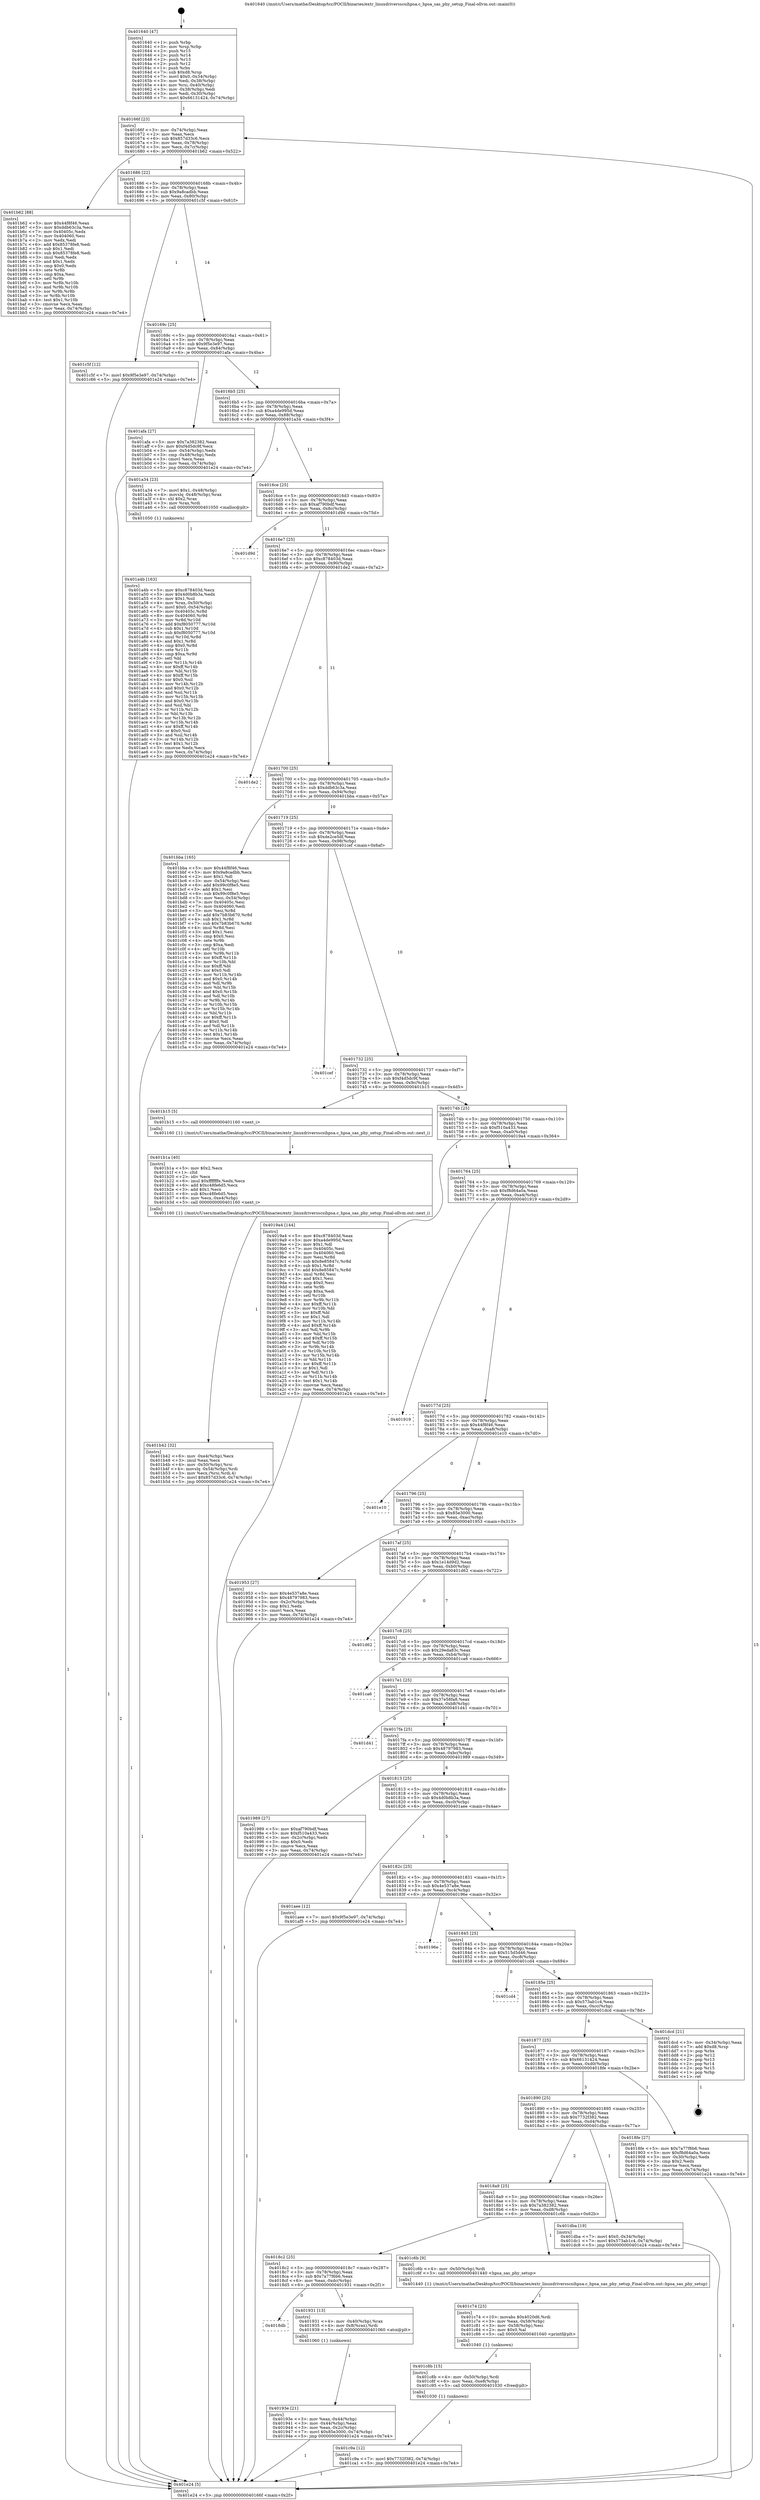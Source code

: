 digraph "0x401640" {
  label = "0x401640 (/mnt/c/Users/mathe/Desktop/tcc/POCII/binaries/extr_linuxdriversscsihpsa.c_hpsa_sas_phy_setup_Final-ollvm.out::main(0))"
  labelloc = "t"
  node[shape=record]

  Entry [label="",width=0.3,height=0.3,shape=circle,fillcolor=black,style=filled]
  "0x40166f" [label="{
     0x40166f [23]\l
     | [instrs]\l
     &nbsp;&nbsp;0x40166f \<+3\>: mov -0x74(%rbp),%eax\l
     &nbsp;&nbsp;0x401672 \<+2\>: mov %eax,%ecx\l
     &nbsp;&nbsp;0x401674 \<+6\>: sub $0x857d33c6,%ecx\l
     &nbsp;&nbsp;0x40167a \<+3\>: mov %eax,-0x78(%rbp)\l
     &nbsp;&nbsp;0x40167d \<+3\>: mov %ecx,-0x7c(%rbp)\l
     &nbsp;&nbsp;0x401680 \<+6\>: je 0000000000401b62 \<main+0x522\>\l
  }"]
  "0x401b62" [label="{
     0x401b62 [88]\l
     | [instrs]\l
     &nbsp;&nbsp;0x401b62 \<+5\>: mov $0x44f8f46,%eax\l
     &nbsp;&nbsp;0x401b67 \<+5\>: mov $0xddb63c3a,%ecx\l
     &nbsp;&nbsp;0x401b6c \<+7\>: mov 0x40405c,%edx\l
     &nbsp;&nbsp;0x401b73 \<+7\>: mov 0x404060,%esi\l
     &nbsp;&nbsp;0x401b7a \<+2\>: mov %edx,%edi\l
     &nbsp;&nbsp;0x401b7c \<+6\>: add $0x85378fe8,%edi\l
     &nbsp;&nbsp;0x401b82 \<+3\>: sub $0x1,%edi\l
     &nbsp;&nbsp;0x401b85 \<+6\>: sub $0x85378fe8,%edi\l
     &nbsp;&nbsp;0x401b8b \<+3\>: imul %edi,%edx\l
     &nbsp;&nbsp;0x401b8e \<+3\>: and $0x1,%edx\l
     &nbsp;&nbsp;0x401b91 \<+3\>: cmp $0x0,%edx\l
     &nbsp;&nbsp;0x401b94 \<+4\>: sete %r8b\l
     &nbsp;&nbsp;0x401b98 \<+3\>: cmp $0xa,%esi\l
     &nbsp;&nbsp;0x401b9b \<+4\>: setl %r9b\l
     &nbsp;&nbsp;0x401b9f \<+3\>: mov %r8b,%r10b\l
     &nbsp;&nbsp;0x401ba2 \<+3\>: and %r9b,%r10b\l
     &nbsp;&nbsp;0x401ba5 \<+3\>: xor %r9b,%r8b\l
     &nbsp;&nbsp;0x401ba8 \<+3\>: or %r8b,%r10b\l
     &nbsp;&nbsp;0x401bab \<+4\>: test $0x1,%r10b\l
     &nbsp;&nbsp;0x401baf \<+3\>: cmovne %ecx,%eax\l
     &nbsp;&nbsp;0x401bb2 \<+3\>: mov %eax,-0x74(%rbp)\l
     &nbsp;&nbsp;0x401bb5 \<+5\>: jmp 0000000000401e24 \<main+0x7e4\>\l
  }"]
  "0x401686" [label="{
     0x401686 [22]\l
     | [instrs]\l
     &nbsp;&nbsp;0x401686 \<+5\>: jmp 000000000040168b \<main+0x4b\>\l
     &nbsp;&nbsp;0x40168b \<+3\>: mov -0x78(%rbp),%eax\l
     &nbsp;&nbsp;0x40168e \<+5\>: sub $0x9a8cadbb,%eax\l
     &nbsp;&nbsp;0x401693 \<+3\>: mov %eax,-0x80(%rbp)\l
     &nbsp;&nbsp;0x401696 \<+6\>: je 0000000000401c5f \<main+0x61f\>\l
  }"]
  Exit [label="",width=0.3,height=0.3,shape=circle,fillcolor=black,style=filled,peripheries=2]
  "0x401c5f" [label="{
     0x401c5f [12]\l
     | [instrs]\l
     &nbsp;&nbsp;0x401c5f \<+7\>: movl $0x9f5e3e97,-0x74(%rbp)\l
     &nbsp;&nbsp;0x401c66 \<+5\>: jmp 0000000000401e24 \<main+0x7e4\>\l
  }"]
  "0x40169c" [label="{
     0x40169c [25]\l
     | [instrs]\l
     &nbsp;&nbsp;0x40169c \<+5\>: jmp 00000000004016a1 \<main+0x61\>\l
     &nbsp;&nbsp;0x4016a1 \<+3\>: mov -0x78(%rbp),%eax\l
     &nbsp;&nbsp;0x4016a4 \<+5\>: sub $0x9f5e3e97,%eax\l
     &nbsp;&nbsp;0x4016a9 \<+6\>: mov %eax,-0x84(%rbp)\l
     &nbsp;&nbsp;0x4016af \<+6\>: je 0000000000401afa \<main+0x4ba\>\l
  }"]
  "0x401c9a" [label="{
     0x401c9a [12]\l
     | [instrs]\l
     &nbsp;&nbsp;0x401c9a \<+7\>: movl $0x7732f382,-0x74(%rbp)\l
     &nbsp;&nbsp;0x401ca1 \<+5\>: jmp 0000000000401e24 \<main+0x7e4\>\l
  }"]
  "0x401afa" [label="{
     0x401afa [27]\l
     | [instrs]\l
     &nbsp;&nbsp;0x401afa \<+5\>: mov $0x7a382382,%eax\l
     &nbsp;&nbsp;0x401aff \<+5\>: mov $0xf4d5dc9f,%ecx\l
     &nbsp;&nbsp;0x401b04 \<+3\>: mov -0x54(%rbp),%edx\l
     &nbsp;&nbsp;0x401b07 \<+3\>: cmp -0x48(%rbp),%edx\l
     &nbsp;&nbsp;0x401b0a \<+3\>: cmovl %ecx,%eax\l
     &nbsp;&nbsp;0x401b0d \<+3\>: mov %eax,-0x74(%rbp)\l
     &nbsp;&nbsp;0x401b10 \<+5\>: jmp 0000000000401e24 \<main+0x7e4\>\l
  }"]
  "0x4016b5" [label="{
     0x4016b5 [25]\l
     | [instrs]\l
     &nbsp;&nbsp;0x4016b5 \<+5\>: jmp 00000000004016ba \<main+0x7a\>\l
     &nbsp;&nbsp;0x4016ba \<+3\>: mov -0x78(%rbp),%eax\l
     &nbsp;&nbsp;0x4016bd \<+5\>: sub $0xa4de995d,%eax\l
     &nbsp;&nbsp;0x4016c2 \<+6\>: mov %eax,-0x88(%rbp)\l
     &nbsp;&nbsp;0x4016c8 \<+6\>: je 0000000000401a34 \<main+0x3f4\>\l
  }"]
  "0x401c8b" [label="{
     0x401c8b [15]\l
     | [instrs]\l
     &nbsp;&nbsp;0x401c8b \<+4\>: mov -0x50(%rbp),%rdi\l
     &nbsp;&nbsp;0x401c8f \<+6\>: mov %eax,-0xe8(%rbp)\l
     &nbsp;&nbsp;0x401c95 \<+5\>: call 0000000000401030 \<free@plt\>\l
     | [calls]\l
     &nbsp;&nbsp;0x401030 \{1\} (unknown)\l
  }"]
  "0x401a34" [label="{
     0x401a34 [23]\l
     | [instrs]\l
     &nbsp;&nbsp;0x401a34 \<+7\>: movl $0x1,-0x48(%rbp)\l
     &nbsp;&nbsp;0x401a3b \<+4\>: movslq -0x48(%rbp),%rax\l
     &nbsp;&nbsp;0x401a3f \<+4\>: shl $0x2,%rax\l
     &nbsp;&nbsp;0x401a43 \<+3\>: mov %rax,%rdi\l
     &nbsp;&nbsp;0x401a46 \<+5\>: call 0000000000401050 \<malloc@plt\>\l
     | [calls]\l
     &nbsp;&nbsp;0x401050 \{1\} (unknown)\l
  }"]
  "0x4016ce" [label="{
     0x4016ce [25]\l
     | [instrs]\l
     &nbsp;&nbsp;0x4016ce \<+5\>: jmp 00000000004016d3 \<main+0x93\>\l
     &nbsp;&nbsp;0x4016d3 \<+3\>: mov -0x78(%rbp),%eax\l
     &nbsp;&nbsp;0x4016d6 \<+5\>: sub $0xaf790bdf,%eax\l
     &nbsp;&nbsp;0x4016db \<+6\>: mov %eax,-0x8c(%rbp)\l
     &nbsp;&nbsp;0x4016e1 \<+6\>: je 0000000000401d9d \<main+0x75d\>\l
  }"]
  "0x401c74" [label="{
     0x401c74 [23]\l
     | [instrs]\l
     &nbsp;&nbsp;0x401c74 \<+10\>: movabs $0x4020d6,%rdi\l
     &nbsp;&nbsp;0x401c7e \<+3\>: mov %eax,-0x58(%rbp)\l
     &nbsp;&nbsp;0x401c81 \<+3\>: mov -0x58(%rbp),%esi\l
     &nbsp;&nbsp;0x401c84 \<+2\>: mov $0x0,%al\l
     &nbsp;&nbsp;0x401c86 \<+5\>: call 0000000000401040 \<printf@plt\>\l
     | [calls]\l
     &nbsp;&nbsp;0x401040 \{1\} (unknown)\l
  }"]
  "0x401d9d" [label="{
     0x401d9d\l
  }", style=dashed]
  "0x4016e7" [label="{
     0x4016e7 [25]\l
     | [instrs]\l
     &nbsp;&nbsp;0x4016e7 \<+5\>: jmp 00000000004016ec \<main+0xac\>\l
     &nbsp;&nbsp;0x4016ec \<+3\>: mov -0x78(%rbp),%eax\l
     &nbsp;&nbsp;0x4016ef \<+5\>: sub $0xc878403d,%eax\l
     &nbsp;&nbsp;0x4016f4 \<+6\>: mov %eax,-0x90(%rbp)\l
     &nbsp;&nbsp;0x4016fa \<+6\>: je 0000000000401de2 \<main+0x7a2\>\l
  }"]
  "0x401b42" [label="{
     0x401b42 [32]\l
     | [instrs]\l
     &nbsp;&nbsp;0x401b42 \<+6\>: mov -0xe4(%rbp),%ecx\l
     &nbsp;&nbsp;0x401b48 \<+3\>: imul %eax,%ecx\l
     &nbsp;&nbsp;0x401b4b \<+4\>: mov -0x50(%rbp),%rsi\l
     &nbsp;&nbsp;0x401b4f \<+4\>: movslq -0x54(%rbp),%rdi\l
     &nbsp;&nbsp;0x401b53 \<+3\>: mov %ecx,(%rsi,%rdi,4)\l
     &nbsp;&nbsp;0x401b56 \<+7\>: movl $0x857d33c6,-0x74(%rbp)\l
     &nbsp;&nbsp;0x401b5d \<+5\>: jmp 0000000000401e24 \<main+0x7e4\>\l
  }"]
  "0x401de2" [label="{
     0x401de2\l
  }", style=dashed]
  "0x401700" [label="{
     0x401700 [25]\l
     | [instrs]\l
     &nbsp;&nbsp;0x401700 \<+5\>: jmp 0000000000401705 \<main+0xc5\>\l
     &nbsp;&nbsp;0x401705 \<+3\>: mov -0x78(%rbp),%eax\l
     &nbsp;&nbsp;0x401708 \<+5\>: sub $0xddb63c3a,%eax\l
     &nbsp;&nbsp;0x40170d \<+6\>: mov %eax,-0x94(%rbp)\l
     &nbsp;&nbsp;0x401713 \<+6\>: je 0000000000401bba \<main+0x57a\>\l
  }"]
  "0x401b1a" [label="{
     0x401b1a [40]\l
     | [instrs]\l
     &nbsp;&nbsp;0x401b1a \<+5\>: mov $0x2,%ecx\l
     &nbsp;&nbsp;0x401b1f \<+1\>: cltd\l
     &nbsp;&nbsp;0x401b20 \<+2\>: idiv %ecx\l
     &nbsp;&nbsp;0x401b22 \<+6\>: imul $0xfffffffe,%edx,%ecx\l
     &nbsp;&nbsp;0x401b28 \<+6\>: add $0xc48fe6d5,%ecx\l
     &nbsp;&nbsp;0x401b2e \<+3\>: add $0x1,%ecx\l
     &nbsp;&nbsp;0x401b31 \<+6\>: sub $0xc48fe6d5,%ecx\l
     &nbsp;&nbsp;0x401b37 \<+6\>: mov %ecx,-0xe4(%rbp)\l
     &nbsp;&nbsp;0x401b3d \<+5\>: call 0000000000401160 \<next_i\>\l
     | [calls]\l
     &nbsp;&nbsp;0x401160 \{1\} (/mnt/c/Users/mathe/Desktop/tcc/POCII/binaries/extr_linuxdriversscsihpsa.c_hpsa_sas_phy_setup_Final-ollvm.out::next_i)\l
  }"]
  "0x401bba" [label="{
     0x401bba [165]\l
     | [instrs]\l
     &nbsp;&nbsp;0x401bba \<+5\>: mov $0x44f8f46,%eax\l
     &nbsp;&nbsp;0x401bbf \<+5\>: mov $0x9a8cadbb,%ecx\l
     &nbsp;&nbsp;0x401bc4 \<+2\>: mov $0x1,%dl\l
     &nbsp;&nbsp;0x401bc6 \<+3\>: mov -0x54(%rbp),%esi\l
     &nbsp;&nbsp;0x401bc9 \<+6\>: add $0x99c0f8e5,%esi\l
     &nbsp;&nbsp;0x401bcf \<+3\>: add $0x1,%esi\l
     &nbsp;&nbsp;0x401bd2 \<+6\>: sub $0x99c0f8e5,%esi\l
     &nbsp;&nbsp;0x401bd8 \<+3\>: mov %esi,-0x54(%rbp)\l
     &nbsp;&nbsp;0x401bdb \<+7\>: mov 0x40405c,%esi\l
     &nbsp;&nbsp;0x401be2 \<+7\>: mov 0x404060,%edi\l
     &nbsp;&nbsp;0x401be9 \<+3\>: mov %esi,%r8d\l
     &nbsp;&nbsp;0x401bec \<+7\>: add $0x7b83b670,%r8d\l
     &nbsp;&nbsp;0x401bf3 \<+4\>: sub $0x1,%r8d\l
     &nbsp;&nbsp;0x401bf7 \<+7\>: sub $0x7b83b670,%r8d\l
     &nbsp;&nbsp;0x401bfe \<+4\>: imul %r8d,%esi\l
     &nbsp;&nbsp;0x401c02 \<+3\>: and $0x1,%esi\l
     &nbsp;&nbsp;0x401c05 \<+3\>: cmp $0x0,%esi\l
     &nbsp;&nbsp;0x401c08 \<+4\>: sete %r9b\l
     &nbsp;&nbsp;0x401c0c \<+3\>: cmp $0xa,%edi\l
     &nbsp;&nbsp;0x401c0f \<+4\>: setl %r10b\l
     &nbsp;&nbsp;0x401c13 \<+3\>: mov %r9b,%r11b\l
     &nbsp;&nbsp;0x401c16 \<+4\>: xor $0xff,%r11b\l
     &nbsp;&nbsp;0x401c1a \<+3\>: mov %r10b,%bl\l
     &nbsp;&nbsp;0x401c1d \<+3\>: xor $0xff,%bl\l
     &nbsp;&nbsp;0x401c20 \<+3\>: xor $0x0,%dl\l
     &nbsp;&nbsp;0x401c23 \<+3\>: mov %r11b,%r14b\l
     &nbsp;&nbsp;0x401c26 \<+4\>: and $0x0,%r14b\l
     &nbsp;&nbsp;0x401c2a \<+3\>: and %dl,%r9b\l
     &nbsp;&nbsp;0x401c2d \<+3\>: mov %bl,%r15b\l
     &nbsp;&nbsp;0x401c30 \<+4\>: and $0x0,%r15b\l
     &nbsp;&nbsp;0x401c34 \<+3\>: and %dl,%r10b\l
     &nbsp;&nbsp;0x401c37 \<+3\>: or %r9b,%r14b\l
     &nbsp;&nbsp;0x401c3a \<+3\>: or %r10b,%r15b\l
     &nbsp;&nbsp;0x401c3d \<+3\>: xor %r15b,%r14b\l
     &nbsp;&nbsp;0x401c40 \<+3\>: or %bl,%r11b\l
     &nbsp;&nbsp;0x401c43 \<+4\>: xor $0xff,%r11b\l
     &nbsp;&nbsp;0x401c47 \<+3\>: or $0x0,%dl\l
     &nbsp;&nbsp;0x401c4a \<+3\>: and %dl,%r11b\l
     &nbsp;&nbsp;0x401c4d \<+3\>: or %r11b,%r14b\l
     &nbsp;&nbsp;0x401c50 \<+4\>: test $0x1,%r14b\l
     &nbsp;&nbsp;0x401c54 \<+3\>: cmovne %ecx,%eax\l
     &nbsp;&nbsp;0x401c57 \<+3\>: mov %eax,-0x74(%rbp)\l
     &nbsp;&nbsp;0x401c5a \<+5\>: jmp 0000000000401e24 \<main+0x7e4\>\l
  }"]
  "0x401719" [label="{
     0x401719 [25]\l
     | [instrs]\l
     &nbsp;&nbsp;0x401719 \<+5\>: jmp 000000000040171e \<main+0xde\>\l
     &nbsp;&nbsp;0x40171e \<+3\>: mov -0x78(%rbp),%eax\l
     &nbsp;&nbsp;0x401721 \<+5\>: sub $0xde2ce5df,%eax\l
     &nbsp;&nbsp;0x401726 \<+6\>: mov %eax,-0x98(%rbp)\l
     &nbsp;&nbsp;0x40172c \<+6\>: je 0000000000401cef \<main+0x6af\>\l
  }"]
  "0x401a4b" [label="{
     0x401a4b [163]\l
     | [instrs]\l
     &nbsp;&nbsp;0x401a4b \<+5\>: mov $0xc878403d,%ecx\l
     &nbsp;&nbsp;0x401a50 \<+5\>: mov $0x4d0b8b3a,%edx\l
     &nbsp;&nbsp;0x401a55 \<+3\>: mov $0x1,%sil\l
     &nbsp;&nbsp;0x401a58 \<+4\>: mov %rax,-0x50(%rbp)\l
     &nbsp;&nbsp;0x401a5c \<+7\>: movl $0x0,-0x54(%rbp)\l
     &nbsp;&nbsp;0x401a63 \<+8\>: mov 0x40405c,%r8d\l
     &nbsp;&nbsp;0x401a6b \<+8\>: mov 0x404060,%r9d\l
     &nbsp;&nbsp;0x401a73 \<+3\>: mov %r8d,%r10d\l
     &nbsp;&nbsp;0x401a76 \<+7\>: add $0xf8050777,%r10d\l
     &nbsp;&nbsp;0x401a7d \<+4\>: sub $0x1,%r10d\l
     &nbsp;&nbsp;0x401a81 \<+7\>: sub $0xf8050777,%r10d\l
     &nbsp;&nbsp;0x401a88 \<+4\>: imul %r10d,%r8d\l
     &nbsp;&nbsp;0x401a8c \<+4\>: and $0x1,%r8d\l
     &nbsp;&nbsp;0x401a90 \<+4\>: cmp $0x0,%r8d\l
     &nbsp;&nbsp;0x401a94 \<+4\>: sete %r11b\l
     &nbsp;&nbsp;0x401a98 \<+4\>: cmp $0xa,%r9d\l
     &nbsp;&nbsp;0x401a9c \<+3\>: setl %bl\l
     &nbsp;&nbsp;0x401a9f \<+3\>: mov %r11b,%r14b\l
     &nbsp;&nbsp;0x401aa2 \<+4\>: xor $0xff,%r14b\l
     &nbsp;&nbsp;0x401aa6 \<+3\>: mov %bl,%r15b\l
     &nbsp;&nbsp;0x401aa9 \<+4\>: xor $0xff,%r15b\l
     &nbsp;&nbsp;0x401aad \<+4\>: xor $0x0,%sil\l
     &nbsp;&nbsp;0x401ab1 \<+3\>: mov %r14b,%r12b\l
     &nbsp;&nbsp;0x401ab4 \<+4\>: and $0x0,%r12b\l
     &nbsp;&nbsp;0x401ab8 \<+3\>: and %sil,%r11b\l
     &nbsp;&nbsp;0x401abb \<+3\>: mov %r15b,%r13b\l
     &nbsp;&nbsp;0x401abe \<+4\>: and $0x0,%r13b\l
     &nbsp;&nbsp;0x401ac2 \<+3\>: and %sil,%bl\l
     &nbsp;&nbsp;0x401ac5 \<+3\>: or %r11b,%r12b\l
     &nbsp;&nbsp;0x401ac8 \<+3\>: or %bl,%r13b\l
     &nbsp;&nbsp;0x401acb \<+3\>: xor %r13b,%r12b\l
     &nbsp;&nbsp;0x401ace \<+3\>: or %r15b,%r14b\l
     &nbsp;&nbsp;0x401ad1 \<+4\>: xor $0xff,%r14b\l
     &nbsp;&nbsp;0x401ad5 \<+4\>: or $0x0,%sil\l
     &nbsp;&nbsp;0x401ad9 \<+3\>: and %sil,%r14b\l
     &nbsp;&nbsp;0x401adc \<+3\>: or %r14b,%r12b\l
     &nbsp;&nbsp;0x401adf \<+4\>: test $0x1,%r12b\l
     &nbsp;&nbsp;0x401ae3 \<+3\>: cmovne %edx,%ecx\l
     &nbsp;&nbsp;0x401ae6 \<+3\>: mov %ecx,-0x74(%rbp)\l
     &nbsp;&nbsp;0x401ae9 \<+5\>: jmp 0000000000401e24 \<main+0x7e4\>\l
  }"]
  "0x401cef" [label="{
     0x401cef\l
  }", style=dashed]
  "0x401732" [label="{
     0x401732 [25]\l
     | [instrs]\l
     &nbsp;&nbsp;0x401732 \<+5\>: jmp 0000000000401737 \<main+0xf7\>\l
     &nbsp;&nbsp;0x401737 \<+3\>: mov -0x78(%rbp),%eax\l
     &nbsp;&nbsp;0x40173a \<+5\>: sub $0xf4d5dc9f,%eax\l
     &nbsp;&nbsp;0x40173f \<+6\>: mov %eax,-0x9c(%rbp)\l
     &nbsp;&nbsp;0x401745 \<+6\>: je 0000000000401b15 \<main+0x4d5\>\l
  }"]
  "0x40193e" [label="{
     0x40193e [21]\l
     | [instrs]\l
     &nbsp;&nbsp;0x40193e \<+3\>: mov %eax,-0x44(%rbp)\l
     &nbsp;&nbsp;0x401941 \<+3\>: mov -0x44(%rbp),%eax\l
     &nbsp;&nbsp;0x401944 \<+3\>: mov %eax,-0x2c(%rbp)\l
     &nbsp;&nbsp;0x401947 \<+7\>: movl $0x85e3000,-0x74(%rbp)\l
     &nbsp;&nbsp;0x40194e \<+5\>: jmp 0000000000401e24 \<main+0x7e4\>\l
  }"]
  "0x401b15" [label="{
     0x401b15 [5]\l
     | [instrs]\l
     &nbsp;&nbsp;0x401b15 \<+5\>: call 0000000000401160 \<next_i\>\l
     | [calls]\l
     &nbsp;&nbsp;0x401160 \{1\} (/mnt/c/Users/mathe/Desktop/tcc/POCII/binaries/extr_linuxdriversscsihpsa.c_hpsa_sas_phy_setup_Final-ollvm.out::next_i)\l
  }"]
  "0x40174b" [label="{
     0x40174b [25]\l
     | [instrs]\l
     &nbsp;&nbsp;0x40174b \<+5\>: jmp 0000000000401750 \<main+0x110\>\l
     &nbsp;&nbsp;0x401750 \<+3\>: mov -0x78(%rbp),%eax\l
     &nbsp;&nbsp;0x401753 \<+5\>: sub $0xf510a433,%eax\l
     &nbsp;&nbsp;0x401758 \<+6\>: mov %eax,-0xa0(%rbp)\l
     &nbsp;&nbsp;0x40175e \<+6\>: je 00000000004019a4 \<main+0x364\>\l
  }"]
  "0x4018db" [label="{
     0x4018db\l
  }", style=dashed]
  "0x4019a4" [label="{
     0x4019a4 [144]\l
     | [instrs]\l
     &nbsp;&nbsp;0x4019a4 \<+5\>: mov $0xc878403d,%eax\l
     &nbsp;&nbsp;0x4019a9 \<+5\>: mov $0xa4de995d,%ecx\l
     &nbsp;&nbsp;0x4019ae \<+2\>: mov $0x1,%dl\l
     &nbsp;&nbsp;0x4019b0 \<+7\>: mov 0x40405c,%esi\l
     &nbsp;&nbsp;0x4019b7 \<+7\>: mov 0x404060,%edi\l
     &nbsp;&nbsp;0x4019be \<+3\>: mov %esi,%r8d\l
     &nbsp;&nbsp;0x4019c1 \<+7\>: sub $0x8e85847c,%r8d\l
     &nbsp;&nbsp;0x4019c8 \<+4\>: sub $0x1,%r8d\l
     &nbsp;&nbsp;0x4019cc \<+7\>: add $0x8e85847c,%r8d\l
     &nbsp;&nbsp;0x4019d3 \<+4\>: imul %r8d,%esi\l
     &nbsp;&nbsp;0x4019d7 \<+3\>: and $0x1,%esi\l
     &nbsp;&nbsp;0x4019da \<+3\>: cmp $0x0,%esi\l
     &nbsp;&nbsp;0x4019dd \<+4\>: sete %r9b\l
     &nbsp;&nbsp;0x4019e1 \<+3\>: cmp $0xa,%edi\l
     &nbsp;&nbsp;0x4019e4 \<+4\>: setl %r10b\l
     &nbsp;&nbsp;0x4019e8 \<+3\>: mov %r9b,%r11b\l
     &nbsp;&nbsp;0x4019eb \<+4\>: xor $0xff,%r11b\l
     &nbsp;&nbsp;0x4019ef \<+3\>: mov %r10b,%bl\l
     &nbsp;&nbsp;0x4019f2 \<+3\>: xor $0xff,%bl\l
     &nbsp;&nbsp;0x4019f5 \<+3\>: xor $0x1,%dl\l
     &nbsp;&nbsp;0x4019f8 \<+3\>: mov %r11b,%r14b\l
     &nbsp;&nbsp;0x4019fb \<+4\>: and $0xff,%r14b\l
     &nbsp;&nbsp;0x4019ff \<+3\>: and %dl,%r9b\l
     &nbsp;&nbsp;0x401a02 \<+3\>: mov %bl,%r15b\l
     &nbsp;&nbsp;0x401a05 \<+4\>: and $0xff,%r15b\l
     &nbsp;&nbsp;0x401a09 \<+3\>: and %dl,%r10b\l
     &nbsp;&nbsp;0x401a0c \<+3\>: or %r9b,%r14b\l
     &nbsp;&nbsp;0x401a0f \<+3\>: or %r10b,%r15b\l
     &nbsp;&nbsp;0x401a12 \<+3\>: xor %r15b,%r14b\l
     &nbsp;&nbsp;0x401a15 \<+3\>: or %bl,%r11b\l
     &nbsp;&nbsp;0x401a18 \<+4\>: xor $0xff,%r11b\l
     &nbsp;&nbsp;0x401a1c \<+3\>: or $0x1,%dl\l
     &nbsp;&nbsp;0x401a1f \<+3\>: and %dl,%r11b\l
     &nbsp;&nbsp;0x401a22 \<+3\>: or %r11b,%r14b\l
     &nbsp;&nbsp;0x401a25 \<+4\>: test $0x1,%r14b\l
     &nbsp;&nbsp;0x401a29 \<+3\>: cmovne %ecx,%eax\l
     &nbsp;&nbsp;0x401a2c \<+3\>: mov %eax,-0x74(%rbp)\l
     &nbsp;&nbsp;0x401a2f \<+5\>: jmp 0000000000401e24 \<main+0x7e4\>\l
  }"]
  "0x401764" [label="{
     0x401764 [25]\l
     | [instrs]\l
     &nbsp;&nbsp;0x401764 \<+5\>: jmp 0000000000401769 \<main+0x129\>\l
     &nbsp;&nbsp;0x401769 \<+3\>: mov -0x78(%rbp),%eax\l
     &nbsp;&nbsp;0x40176c \<+5\>: sub $0xf8d64a0a,%eax\l
     &nbsp;&nbsp;0x401771 \<+6\>: mov %eax,-0xa4(%rbp)\l
     &nbsp;&nbsp;0x401777 \<+6\>: je 0000000000401919 \<main+0x2d9\>\l
  }"]
  "0x401931" [label="{
     0x401931 [13]\l
     | [instrs]\l
     &nbsp;&nbsp;0x401931 \<+4\>: mov -0x40(%rbp),%rax\l
     &nbsp;&nbsp;0x401935 \<+4\>: mov 0x8(%rax),%rdi\l
     &nbsp;&nbsp;0x401939 \<+5\>: call 0000000000401060 \<atoi@plt\>\l
     | [calls]\l
     &nbsp;&nbsp;0x401060 \{1\} (unknown)\l
  }"]
  "0x401919" [label="{
     0x401919\l
  }", style=dashed]
  "0x40177d" [label="{
     0x40177d [25]\l
     | [instrs]\l
     &nbsp;&nbsp;0x40177d \<+5\>: jmp 0000000000401782 \<main+0x142\>\l
     &nbsp;&nbsp;0x401782 \<+3\>: mov -0x78(%rbp),%eax\l
     &nbsp;&nbsp;0x401785 \<+5\>: sub $0x44f8f46,%eax\l
     &nbsp;&nbsp;0x40178a \<+6\>: mov %eax,-0xa8(%rbp)\l
     &nbsp;&nbsp;0x401790 \<+6\>: je 0000000000401e10 \<main+0x7d0\>\l
  }"]
  "0x4018c2" [label="{
     0x4018c2 [25]\l
     | [instrs]\l
     &nbsp;&nbsp;0x4018c2 \<+5\>: jmp 00000000004018c7 \<main+0x287\>\l
     &nbsp;&nbsp;0x4018c7 \<+3\>: mov -0x78(%rbp),%eax\l
     &nbsp;&nbsp;0x4018ca \<+5\>: sub $0x7a77f6b6,%eax\l
     &nbsp;&nbsp;0x4018cf \<+6\>: mov %eax,-0xdc(%rbp)\l
     &nbsp;&nbsp;0x4018d5 \<+6\>: je 0000000000401931 \<main+0x2f1\>\l
  }"]
  "0x401e10" [label="{
     0x401e10\l
  }", style=dashed]
  "0x401796" [label="{
     0x401796 [25]\l
     | [instrs]\l
     &nbsp;&nbsp;0x401796 \<+5\>: jmp 000000000040179b \<main+0x15b\>\l
     &nbsp;&nbsp;0x40179b \<+3\>: mov -0x78(%rbp),%eax\l
     &nbsp;&nbsp;0x40179e \<+5\>: sub $0x85e3000,%eax\l
     &nbsp;&nbsp;0x4017a3 \<+6\>: mov %eax,-0xac(%rbp)\l
     &nbsp;&nbsp;0x4017a9 \<+6\>: je 0000000000401953 \<main+0x313\>\l
  }"]
  "0x401c6b" [label="{
     0x401c6b [9]\l
     | [instrs]\l
     &nbsp;&nbsp;0x401c6b \<+4\>: mov -0x50(%rbp),%rdi\l
     &nbsp;&nbsp;0x401c6f \<+5\>: call 0000000000401440 \<hpsa_sas_phy_setup\>\l
     | [calls]\l
     &nbsp;&nbsp;0x401440 \{1\} (/mnt/c/Users/mathe/Desktop/tcc/POCII/binaries/extr_linuxdriversscsihpsa.c_hpsa_sas_phy_setup_Final-ollvm.out::hpsa_sas_phy_setup)\l
  }"]
  "0x401953" [label="{
     0x401953 [27]\l
     | [instrs]\l
     &nbsp;&nbsp;0x401953 \<+5\>: mov $0x4e537a8e,%eax\l
     &nbsp;&nbsp;0x401958 \<+5\>: mov $0x48797983,%ecx\l
     &nbsp;&nbsp;0x40195d \<+3\>: mov -0x2c(%rbp),%edx\l
     &nbsp;&nbsp;0x401960 \<+3\>: cmp $0x1,%edx\l
     &nbsp;&nbsp;0x401963 \<+3\>: cmovl %ecx,%eax\l
     &nbsp;&nbsp;0x401966 \<+3\>: mov %eax,-0x74(%rbp)\l
     &nbsp;&nbsp;0x401969 \<+5\>: jmp 0000000000401e24 \<main+0x7e4\>\l
  }"]
  "0x4017af" [label="{
     0x4017af [25]\l
     | [instrs]\l
     &nbsp;&nbsp;0x4017af \<+5\>: jmp 00000000004017b4 \<main+0x174\>\l
     &nbsp;&nbsp;0x4017b4 \<+3\>: mov -0x78(%rbp),%eax\l
     &nbsp;&nbsp;0x4017b7 \<+5\>: sub $0x1e14d9d2,%eax\l
     &nbsp;&nbsp;0x4017bc \<+6\>: mov %eax,-0xb0(%rbp)\l
     &nbsp;&nbsp;0x4017c2 \<+6\>: je 0000000000401d62 \<main+0x722\>\l
  }"]
  "0x4018a9" [label="{
     0x4018a9 [25]\l
     | [instrs]\l
     &nbsp;&nbsp;0x4018a9 \<+5\>: jmp 00000000004018ae \<main+0x26e\>\l
     &nbsp;&nbsp;0x4018ae \<+3\>: mov -0x78(%rbp),%eax\l
     &nbsp;&nbsp;0x4018b1 \<+5\>: sub $0x7a382382,%eax\l
     &nbsp;&nbsp;0x4018b6 \<+6\>: mov %eax,-0xd8(%rbp)\l
     &nbsp;&nbsp;0x4018bc \<+6\>: je 0000000000401c6b \<main+0x62b\>\l
  }"]
  "0x401d62" [label="{
     0x401d62\l
  }", style=dashed]
  "0x4017c8" [label="{
     0x4017c8 [25]\l
     | [instrs]\l
     &nbsp;&nbsp;0x4017c8 \<+5\>: jmp 00000000004017cd \<main+0x18d\>\l
     &nbsp;&nbsp;0x4017cd \<+3\>: mov -0x78(%rbp),%eax\l
     &nbsp;&nbsp;0x4017d0 \<+5\>: sub $0x29eda83c,%eax\l
     &nbsp;&nbsp;0x4017d5 \<+6\>: mov %eax,-0xb4(%rbp)\l
     &nbsp;&nbsp;0x4017db \<+6\>: je 0000000000401ca6 \<main+0x666\>\l
  }"]
  "0x401dba" [label="{
     0x401dba [19]\l
     | [instrs]\l
     &nbsp;&nbsp;0x401dba \<+7\>: movl $0x0,-0x34(%rbp)\l
     &nbsp;&nbsp;0x401dc1 \<+7\>: movl $0x573ab1c4,-0x74(%rbp)\l
     &nbsp;&nbsp;0x401dc8 \<+5\>: jmp 0000000000401e24 \<main+0x7e4\>\l
  }"]
  "0x401ca6" [label="{
     0x401ca6\l
  }", style=dashed]
  "0x4017e1" [label="{
     0x4017e1 [25]\l
     | [instrs]\l
     &nbsp;&nbsp;0x4017e1 \<+5\>: jmp 00000000004017e6 \<main+0x1a6\>\l
     &nbsp;&nbsp;0x4017e6 \<+3\>: mov -0x78(%rbp),%eax\l
     &nbsp;&nbsp;0x4017e9 \<+5\>: sub $0x37e58fa8,%eax\l
     &nbsp;&nbsp;0x4017ee \<+6\>: mov %eax,-0xb8(%rbp)\l
     &nbsp;&nbsp;0x4017f4 \<+6\>: je 0000000000401d41 \<main+0x701\>\l
  }"]
  "0x401640" [label="{
     0x401640 [47]\l
     | [instrs]\l
     &nbsp;&nbsp;0x401640 \<+1\>: push %rbp\l
     &nbsp;&nbsp;0x401641 \<+3\>: mov %rsp,%rbp\l
     &nbsp;&nbsp;0x401644 \<+2\>: push %r15\l
     &nbsp;&nbsp;0x401646 \<+2\>: push %r14\l
     &nbsp;&nbsp;0x401648 \<+2\>: push %r13\l
     &nbsp;&nbsp;0x40164a \<+2\>: push %r12\l
     &nbsp;&nbsp;0x40164c \<+1\>: push %rbx\l
     &nbsp;&nbsp;0x40164d \<+7\>: sub $0xd8,%rsp\l
     &nbsp;&nbsp;0x401654 \<+7\>: movl $0x0,-0x34(%rbp)\l
     &nbsp;&nbsp;0x40165b \<+3\>: mov %edi,-0x38(%rbp)\l
     &nbsp;&nbsp;0x40165e \<+4\>: mov %rsi,-0x40(%rbp)\l
     &nbsp;&nbsp;0x401662 \<+3\>: mov -0x38(%rbp),%edi\l
     &nbsp;&nbsp;0x401665 \<+3\>: mov %edi,-0x30(%rbp)\l
     &nbsp;&nbsp;0x401668 \<+7\>: movl $0x66131424,-0x74(%rbp)\l
  }"]
  "0x401d41" [label="{
     0x401d41\l
  }", style=dashed]
  "0x4017fa" [label="{
     0x4017fa [25]\l
     | [instrs]\l
     &nbsp;&nbsp;0x4017fa \<+5\>: jmp 00000000004017ff \<main+0x1bf\>\l
     &nbsp;&nbsp;0x4017ff \<+3\>: mov -0x78(%rbp),%eax\l
     &nbsp;&nbsp;0x401802 \<+5\>: sub $0x48797983,%eax\l
     &nbsp;&nbsp;0x401807 \<+6\>: mov %eax,-0xbc(%rbp)\l
     &nbsp;&nbsp;0x40180d \<+6\>: je 0000000000401989 \<main+0x349\>\l
  }"]
  "0x401e24" [label="{
     0x401e24 [5]\l
     | [instrs]\l
     &nbsp;&nbsp;0x401e24 \<+5\>: jmp 000000000040166f \<main+0x2f\>\l
  }"]
  "0x401989" [label="{
     0x401989 [27]\l
     | [instrs]\l
     &nbsp;&nbsp;0x401989 \<+5\>: mov $0xaf790bdf,%eax\l
     &nbsp;&nbsp;0x40198e \<+5\>: mov $0xf510a433,%ecx\l
     &nbsp;&nbsp;0x401993 \<+3\>: mov -0x2c(%rbp),%edx\l
     &nbsp;&nbsp;0x401996 \<+3\>: cmp $0x0,%edx\l
     &nbsp;&nbsp;0x401999 \<+3\>: cmove %ecx,%eax\l
     &nbsp;&nbsp;0x40199c \<+3\>: mov %eax,-0x74(%rbp)\l
     &nbsp;&nbsp;0x40199f \<+5\>: jmp 0000000000401e24 \<main+0x7e4\>\l
  }"]
  "0x401813" [label="{
     0x401813 [25]\l
     | [instrs]\l
     &nbsp;&nbsp;0x401813 \<+5\>: jmp 0000000000401818 \<main+0x1d8\>\l
     &nbsp;&nbsp;0x401818 \<+3\>: mov -0x78(%rbp),%eax\l
     &nbsp;&nbsp;0x40181b \<+5\>: sub $0x4d0b8b3a,%eax\l
     &nbsp;&nbsp;0x401820 \<+6\>: mov %eax,-0xc0(%rbp)\l
     &nbsp;&nbsp;0x401826 \<+6\>: je 0000000000401aee \<main+0x4ae\>\l
  }"]
  "0x401890" [label="{
     0x401890 [25]\l
     | [instrs]\l
     &nbsp;&nbsp;0x401890 \<+5\>: jmp 0000000000401895 \<main+0x255\>\l
     &nbsp;&nbsp;0x401895 \<+3\>: mov -0x78(%rbp),%eax\l
     &nbsp;&nbsp;0x401898 \<+5\>: sub $0x7732f382,%eax\l
     &nbsp;&nbsp;0x40189d \<+6\>: mov %eax,-0xd4(%rbp)\l
     &nbsp;&nbsp;0x4018a3 \<+6\>: je 0000000000401dba \<main+0x77a\>\l
  }"]
  "0x401aee" [label="{
     0x401aee [12]\l
     | [instrs]\l
     &nbsp;&nbsp;0x401aee \<+7\>: movl $0x9f5e3e97,-0x74(%rbp)\l
     &nbsp;&nbsp;0x401af5 \<+5\>: jmp 0000000000401e24 \<main+0x7e4\>\l
  }"]
  "0x40182c" [label="{
     0x40182c [25]\l
     | [instrs]\l
     &nbsp;&nbsp;0x40182c \<+5\>: jmp 0000000000401831 \<main+0x1f1\>\l
     &nbsp;&nbsp;0x401831 \<+3\>: mov -0x78(%rbp),%eax\l
     &nbsp;&nbsp;0x401834 \<+5\>: sub $0x4e537a8e,%eax\l
     &nbsp;&nbsp;0x401839 \<+6\>: mov %eax,-0xc4(%rbp)\l
     &nbsp;&nbsp;0x40183f \<+6\>: je 000000000040196e \<main+0x32e\>\l
  }"]
  "0x4018fe" [label="{
     0x4018fe [27]\l
     | [instrs]\l
     &nbsp;&nbsp;0x4018fe \<+5\>: mov $0x7a77f6b6,%eax\l
     &nbsp;&nbsp;0x401903 \<+5\>: mov $0xf8d64a0a,%ecx\l
     &nbsp;&nbsp;0x401908 \<+3\>: mov -0x30(%rbp),%edx\l
     &nbsp;&nbsp;0x40190b \<+3\>: cmp $0x2,%edx\l
     &nbsp;&nbsp;0x40190e \<+3\>: cmovne %ecx,%eax\l
     &nbsp;&nbsp;0x401911 \<+3\>: mov %eax,-0x74(%rbp)\l
     &nbsp;&nbsp;0x401914 \<+5\>: jmp 0000000000401e24 \<main+0x7e4\>\l
  }"]
  "0x40196e" [label="{
     0x40196e\l
  }", style=dashed]
  "0x401845" [label="{
     0x401845 [25]\l
     | [instrs]\l
     &nbsp;&nbsp;0x401845 \<+5\>: jmp 000000000040184a \<main+0x20a\>\l
     &nbsp;&nbsp;0x40184a \<+3\>: mov -0x78(%rbp),%eax\l
     &nbsp;&nbsp;0x40184d \<+5\>: sub $0x515d5d46,%eax\l
     &nbsp;&nbsp;0x401852 \<+6\>: mov %eax,-0xc8(%rbp)\l
     &nbsp;&nbsp;0x401858 \<+6\>: je 0000000000401cd4 \<main+0x694\>\l
  }"]
  "0x401877" [label="{
     0x401877 [25]\l
     | [instrs]\l
     &nbsp;&nbsp;0x401877 \<+5\>: jmp 000000000040187c \<main+0x23c\>\l
     &nbsp;&nbsp;0x40187c \<+3\>: mov -0x78(%rbp),%eax\l
     &nbsp;&nbsp;0x40187f \<+5\>: sub $0x66131424,%eax\l
     &nbsp;&nbsp;0x401884 \<+6\>: mov %eax,-0xd0(%rbp)\l
     &nbsp;&nbsp;0x40188a \<+6\>: je 00000000004018fe \<main+0x2be\>\l
  }"]
  "0x401cd4" [label="{
     0x401cd4\l
  }", style=dashed]
  "0x40185e" [label="{
     0x40185e [25]\l
     | [instrs]\l
     &nbsp;&nbsp;0x40185e \<+5\>: jmp 0000000000401863 \<main+0x223\>\l
     &nbsp;&nbsp;0x401863 \<+3\>: mov -0x78(%rbp),%eax\l
     &nbsp;&nbsp;0x401866 \<+5\>: sub $0x573ab1c4,%eax\l
     &nbsp;&nbsp;0x40186b \<+6\>: mov %eax,-0xcc(%rbp)\l
     &nbsp;&nbsp;0x401871 \<+6\>: je 0000000000401dcd \<main+0x78d\>\l
  }"]
  "0x401dcd" [label="{
     0x401dcd [21]\l
     | [instrs]\l
     &nbsp;&nbsp;0x401dcd \<+3\>: mov -0x34(%rbp),%eax\l
     &nbsp;&nbsp;0x401dd0 \<+7\>: add $0xd8,%rsp\l
     &nbsp;&nbsp;0x401dd7 \<+1\>: pop %rbx\l
     &nbsp;&nbsp;0x401dd8 \<+2\>: pop %r12\l
     &nbsp;&nbsp;0x401dda \<+2\>: pop %r13\l
     &nbsp;&nbsp;0x401ddc \<+2\>: pop %r14\l
     &nbsp;&nbsp;0x401dde \<+2\>: pop %r15\l
     &nbsp;&nbsp;0x401de0 \<+1\>: pop %rbp\l
     &nbsp;&nbsp;0x401de1 \<+1\>: ret\l
  }"]
  Entry -> "0x401640" [label=" 1"]
  "0x40166f" -> "0x401b62" [label=" 1"]
  "0x40166f" -> "0x401686" [label=" 15"]
  "0x401dcd" -> Exit [label=" 1"]
  "0x401686" -> "0x401c5f" [label=" 1"]
  "0x401686" -> "0x40169c" [label=" 14"]
  "0x401dba" -> "0x401e24" [label=" 1"]
  "0x40169c" -> "0x401afa" [label=" 2"]
  "0x40169c" -> "0x4016b5" [label=" 12"]
  "0x401c9a" -> "0x401e24" [label=" 1"]
  "0x4016b5" -> "0x401a34" [label=" 1"]
  "0x4016b5" -> "0x4016ce" [label=" 11"]
  "0x401c8b" -> "0x401c9a" [label=" 1"]
  "0x4016ce" -> "0x401d9d" [label=" 0"]
  "0x4016ce" -> "0x4016e7" [label=" 11"]
  "0x401c74" -> "0x401c8b" [label=" 1"]
  "0x4016e7" -> "0x401de2" [label=" 0"]
  "0x4016e7" -> "0x401700" [label=" 11"]
  "0x401c6b" -> "0x401c74" [label=" 1"]
  "0x401700" -> "0x401bba" [label=" 1"]
  "0x401700" -> "0x401719" [label=" 10"]
  "0x401c5f" -> "0x401e24" [label=" 1"]
  "0x401719" -> "0x401cef" [label=" 0"]
  "0x401719" -> "0x401732" [label=" 10"]
  "0x401bba" -> "0x401e24" [label=" 1"]
  "0x401732" -> "0x401b15" [label=" 1"]
  "0x401732" -> "0x40174b" [label=" 9"]
  "0x401b62" -> "0x401e24" [label=" 1"]
  "0x40174b" -> "0x4019a4" [label=" 1"]
  "0x40174b" -> "0x401764" [label=" 8"]
  "0x401b42" -> "0x401e24" [label=" 1"]
  "0x401764" -> "0x401919" [label=" 0"]
  "0x401764" -> "0x40177d" [label=" 8"]
  "0x401b1a" -> "0x401b42" [label=" 1"]
  "0x40177d" -> "0x401e10" [label=" 0"]
  "0x40177d" -> "0x401796" [label=" 8"]
  "0x401afa" -> "0x401e24" [label=" 2"]
  "0x401796" -> "0x401953" [label=" 1"]
  "0x401796" -> "0x4017af" [label=" 7"]
  "0x401aee" -> "0x401e24" [label=" 1"]
  "0x4017af" -> "0x401d62" [label=" 0"]
  "0x4017af" -> "0x4017c8" [label=" 7"]
  "0x401a34" -> "0x401a4b" [label=" 1"]
  "0x4017c8" -> "0x401ca6" [label=" 0"]
  "0x4017c8" -> "0x4017e1" [label=" 7"]
  "0x4019a4" -> "0x401e24" [label=" 1"]
  "0x4017e1" -> "0x401d41" [label=" 0"]
  "0x4017e1" -> "0x4017fa" [label=" 7"]
  "0x401953" -> "0x401e24" [label=" 1"]
  "0x4017fa" -> "0x401989" [label=" 1"]
  "0x4017fa" -> "0x401813" [label=" 6"]
  "0x40193e" -> "0x401e24" [label=" 1"]
  "0x401813" -> "0x401aee" [label=" 1"]
  "0x401813" -> "0x40182c" [label=" 5"]
  "0x401931" -> "0x40193e" [label=" 1"]
  "0x40182c" -> "0x40196e" [label=" 0"]
  "0x40182c" -> "0x401845" [label=" 5"]
  "0x4018c2" -> "0x4018db" [label=" 0"]
  "0x401845" -> "0x401cd4" [label=" 0"]
  "0x401845" -> "0x40185e" [label=" 5"]
  "0x401b15" -> "0x401b1a" [label=" 1"]
  "0x40185e" -> "0x401dcd" [label=" 1"]
  "0x40185e" -> "0x401877" [label=" 4"]
  "0x4018c2" -> "0x401931" [label=" 1"]
  "0x401877" -> "0x4018fe" [label=" 1"]
  "0x401877" -> "0x401890" [label=" 3"]
  "0x4018fe" -> "0x401e24" [label=" 1"]
  "0x401640" -> "0x40166f" [label=" 1"]
  "0x401e24" -> "0x40166f" [label=" 15"]
  "0x401989" -> "0x401e24" [label=" 1"]
  "0x401890" -> "0x401dba" [label=" 1"]
  "0x401890" -> "0x4018a9" [label=" 2"]
  "0x401a4b" -> "0x401e24" [label=" 1"]
  "0x4018a9" -> "0x401c6b" [label=" 1"]
  "0x4018a9" -> "0x4018c2" [label=" 1"]
}
